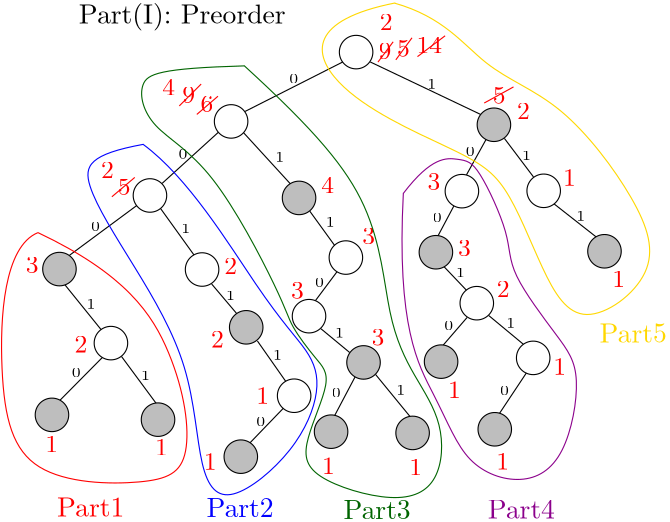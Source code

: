 <?xml version="1.0"?>
<!DOCTYPE ipe SYSTEM "ipe.dtd">
<ipe version="70218" creator="Ipe 7.2.28">
<info created="D:20241101185611" modified="D:20241101191204"/>
<ipestyle name="basic">
<symbol name="arrow/arc(spx)">
<path stroke="sym-stroke" fill="sym-stroke" pen="sym-pen">
0 0 m
-1 0.333 l
-1 -0.333 l
h
</path>
</symbol>
<symbol name="arrow/farc(spx)">
<path stroke="sym-stroke" fill="white" pen="sym-pen">
0 0 m
-1 0.333 l
-1 -0.333 l
h
</path>
</symbol>
<symbol name="arrow/ptarc(spx)">
<path stroke="sym-stroke" fill="sym-stroke" pen="sym-pen">
0 0 m
-1 0.333 l
-0.8 0 l
-1 -0.333 l
h
</path>
</symbol>
<symbol name="arrow/fptarc(spx)">
<path stroke="sym-stroke" fill="white" pen="sym-pen">
0 0 m
-1 0.333 l
-0.8 0 l
-1 -0.333 l
h
</path>
</symbol>
<symbol name="mark/circle(sx)" transformations="translations">
<path fill="sym-stroke">
0.6 0 0 0.6 0 0 e
0.4 0 0 0.4 0 0 e
</path>
</symbol>
<symbol name="mark/disk(sx)" transformations="translations">
<path fill="sym-stroke">
0.6 0 0 0.6 0 0 e
</path>
</symbol>
<symbol name="mark/fdisk(sfx)" transformations="translations">
<group>
<path fill="sym-fill">
0.5 0 0 0.5 0 0 e
</path>
<path fill="sym-stroke" fillrule="eofill">
0.6 0 0 0.6 0 0 e
0.4 0 0 0.4 0 0 e
</path>
</group>
</symbol>
<symbol name="mark/box(sx)" transformations="translations">
<path fill="sym-stroke" fillrule="eofill">
-0.6 -0.6 m
0.6 -0.6 l
0.6 0.6 l
-0.6 0.6 l
h
-0.4 -0.4 m
0.4 -0.4 l
0.4 0.4 l
-0.4 0.4 l
h
</path>
</symbol>
<symbol name="mark/square(sx)" transformations="translations">
<path fill="sym-stroke">
-0.6 -0.6 m
0.6 -0.6 l
0.6 0.6 l
-0.6 0.6 l
h
</path>
</symbol>
<symbol name="mark/fsquare(sfx)" transformations="translations">
<group>
<path fill="sym-fill">
-0.5 -0.5 m
0.5 -0.5 l
0.5 0.5 l
-0.5 0.5 l
h
</path>
<path fill="sym-stroke" fillrule="eofill">
-0.6 -0.6 m
0.6 -0.6 l
0.6 0.6 l
-0.6 0.6 l
h
-0.4 -0.4 m
0.4 -0.4 l
0.4 0.4 l
-0.4 0.4 l
h
</path>
</group>
</symbol>
<symbol name="mark/cross(sx)" transformations="translations">
<group>
<path fill="sym-stroke">
-0.43 -0.57 m
0.57 0.43 l
0.43 0.57 l
-0.57 -0.43 l
h
</path>
<path fill="sym-stroke">
-0.43 0.57 m
0.57 -0.43 l
0.43 -0.57 l
-0.57 0.43 l
h
</path>
</group>
</symbol>
<symbol name="arrow/fnormal(spx)">
<path stroke="sym-stroke" fill="white" pen="sym-pen">
0 0 m
-1 0.333 l
-1 -0.333 l
h
</path>
</symbol>
<symbol name="arrow/pointed(spx)">
<path stroke="sym-stroke" fill="sym-stroke" pen="sym-pen">
0 0 m
-1 0.333 l
-0.8 0 l
-1 -0.333 l
h
</path>
</symbol>
<symbol name="arrow/fpointed(spx)">
<path stroke="sym-stroke" fill="white" pen="sym-pen">
0 0 m
-1 0.333 l
-0.8 0 l
-1 -0.333 l
h
</path>
</symbol>
<symbol name="arrow/linear(spx)">
<path stroke="sym-stroke" pen="sym-pen">
-1 0.333 m
0 0 l
-1 -0.333 l
</path>
</symbol>
<symbol name="arrow/fdouble(spx)">
<path stroke="sym-stroke" fill="white" pen="sym-pen">
0 0 m
-1 0.333 l
-1 -0.333 l
h
-1 0 m
-2 0.333 l
-2 -0.333 l
h
</path>
</symbol>
<symbol name="arrow/double(spx)">
<path stroke="sym-stroke" fill="sym-stroke" pen="sym-pen">
0 0 m
-1 0.333 l
-1 -0.333 l
h
-1 0 m
-2 0.333 l
-2 -0.333 l
h
</path>
</symbol>
<symbol name="arrow/mid-normal(spx)">
<path stroke="sym-stroke" fill="sym-stroke" pen="sym-pen">
0.5 0 m
-0.5 0.333 l
-0.5 -0.333 l
h
</path>
</symbol>
<symbol name="arrow/mid-fnormal(spx)">
<path stroke="sym-stroke" fill="white" pen="sym-pen">
0.5 0 m
-0.5 0.333 l
-0.5 -0.333 l
h
</path>
</symbol>
<symbol name="arrow/mid-pointed(spx)">
<path stroke="sym-stroke" fill="sym-stroke" pen="sym-pen">
0.5 0 m
-0.5 0.333 l
-0.3 0 l
-0.5 -0.333 l
h
</path>
</symbol>
<symbol name="arrow/mid-fpointed(spx)">
<path stroke="sym-stroke" fill="white" pen="sym-pen">
0.5 0 m
-0.5 0.333 l
-0.3 0 l
-0.5 -0.333 l
h
</path>
</symbol>
<symbol name="arrow/mid-double(spx)">
<path stroke="sym-stroke" fill="sym-stroke" pen="sym-pen">
1 0 m
0 0.333 l
0 -0.333 l
h
0 0 m
-1 0.333 l
-1 -0.333 l
h
</path>
</symbol>
<symbol name="arrow/mid-fdouble(spx)">
<path stroke="sym-stroke" fill="white" pen="sym-pen">
1 0 m
0 0.333 l
0 -0.333 l
h
0 0 m
-1 0.333 l
-1 -0.333 l
h
</path>
</symbol>
<anglesize name="22.5 deg" value="22.5"/>
<anglesize name="30 deg" value="30"/>
<anglesize name="45 deg" value="45"/>
<anglesize name="60 deg" value="60"/>
<anglesize name="90 deg" value="90"/>
<arrowsize name="large" value="10"/>
<arrowsize name="small" value="5"/>
<arrowsize name="tiny" value="3"/>
<color name="blue" value="0 0 1"/>
<color name="brown" value="0.647 0.165 0.165"/>
<color name="darkblue" value="0 0 0.545"/>
<color name="darkcyan" value="0 0.545 0.545"/>
<color name="darkgray" value="0.663"/>
<color name="darkgreen" value="0 0.392 0"/>
<color name="darkmagenta" value="0.545 0 0.545"/>
<color name="darkorange" value="1 0.549 0"/>
<color name="darkred" value="0.545 0 0"/>
<color name="gold" value="1 0.843 0"/>
<color name="gray" value="0.745"/>
<color name="green" value="0 1 0"/>
<color name="lightblue" value="0.678 0.847 0.902"/>
<color name="lightcyan" value="0.878 1 1"/>
<color name="lightgray" value="0.827"/>
<color name="lightgreen" value="0.565 0.933 0.565"/>
<color name="lightyellow" value="1 1 0.878"/>
<color name="navy" value="0 0 0.502"/>
<color name="orange" value="1 0.647 0"/>
<color name="pink" value="1 0.753 0.796"/>
<color name="purple" value="0.627 0.125 0.941"/>
<color name="red" value="1 0 0"/>
<color name="seagreen" value="0.18 0.545 0.341"/>
<color name="turquoise" value="0.251 0.878 0.816"/>
<color name="violet" value="0.933 0.51 0.933"/>
<color name="yellow" value="1 1 0"/>
<dashstyle name="dash dot dotted" value="[4 2 1 2 1 2] 0"/>
<dashstyle name="dash dotted" value="[4 2 1 2] 0"/>
<dashstyle name="dashed" value="[4] 0"/>
<dashstyle name="dotted" value="[1 3] 0"/>
<gridsize name="10 pts (~3.5 mm)" value="10"/>
<gridsize name="14 pts (~5 mm)" value="14"/>
<gridsize name="16 pts (~6 mm)" value="16"/>
<gridsize name="20 pts (~7 mm)" value="20"/>
<gridsize name="28 pts (~10 mm)" value="28"/>
<gridsize name="32 pts (~12 mm)" value="32"/>
<gridsize name="4 pts" value="4"/>
<gridsize name="56 pts (~20 mm)" value="56"/>
<gridsize name="8 pts (~3 mm)" value="8"/>
<opacity name="10%" value="0.1"/>
<opacity name="30%" value="0.3"/>
<opacity name="50%" value="0.5"/>
<opacity name="75%" value="0.75"/>
<pen name="fat" value="1.2"/>
<pen name="heavier" value="0.8"/>
<pen name="ultrafat" value="2"/>
<symbolsize name="large" value="5"/>
<symbolsize name="small" value="2"/>
<symbolsize name="tiny" value="1.1"/>
<textsize name="Huge" value="\Huge"/>
<textsize name="LARGE" value="\LARGE"/>
<textsize name="Large" value="\Large"/>
<textsize name="footnote" value="\footnotesize"/>
<textsize name="huge" value="\huge"/>
<textsize name="large" value="\large"/>
<textsize name="script" value="\scriptsize"/>
<textsize name="small" value="\small"/>
<textsize name="tiny" value="\tiny"/>
<textstyle name="center" begin="\begin{center}" end="\end{center}"/>
<textstyle name="item" begin="\begin{itemize}\item{}" end="\end{itemize}"/>
<textstyle name="itemize" begin="\begin{itemize}" end="\end{itemize}"/>
<tiling name="falling" angle="-60" step="4" width="1"/>
<tiling name="rising" angle="30" step="4" width="1"/>
</ipestyle>
<page>
<layer name="alpha"/>
<view layers="alpha" active="alpha"/>
<path layer="alpha" matrix="1 0 0 1 42.7404 -108.15" stroke="black">
6.03211 0 0 6.03211 237.647 676.186 e
</path>
<path matrix="1 0 0 1 -2.25898 -133.102" stroke="black">
6.03211 0 0 6.03211 237.647 676.186 e
</path>
<path matrix="1 0 0 1 -31.4766 -159.761" stroke="black">
6.03211 0 0 6.03211 237.647 676.186 e
</path>
<path matrix="1 0 0 1 -12.7091 -186.419" stroke="black">
6.03211 0 0 6.03211 237.647 676.186 e
</path>
<path stroke="black">
275.585 564.493 m
240.396 546.675 l
</path>
<path stroke="black">
285.467 564.493 m
325.297 545.551 l
</path>
<path stroke="black">
230.776 539.159 m
210.545 520.776 l
</path>
<path stroke="black">
239.919 538.964 m
256.746 520.581 l
</path>
<path stroke="black">
201.402 512.8 m
177.086 494.806 l
</path>
<path stroke="black">
210.059 511.633 m
222.022 495.001 l
</path>
<path matrix="1 0 0 1 -45.5257 -212.913" stroke="black">
6.03211 0 0 6.03211 237.647 676.186 e
</path>
<path stroke="black">
175.403 484.455 m
188.58 468.134 l
</path>
<path stroke="black">
188.955 458.027 m
173.756 442.679 l
</path>
<path stroke="black">
195.917 458.476 m
208.42 441.556 l
</path>
<path matrix="1 0 0 1 20.4278 -231.854" stroke="black">
6.03211 0 0 6.03211 237.647 676.186 e
</path>
<path stroke="black">
228.387 484.552 m
237.446 473.846 l
</path>
<path stroke="black">
244.858 464.038 m
255.04 449.514 l
</path>
<path stroke="black">
254.217 439.856 m
242.163 427.353 l
</path>
<path matrix="1 0 0 1 39.0572 -182.112" stroke="black">
6.03211 0 0 6.03211 237.647 676.186 e
</path>
<path stroke="black">
263.689 510.805 m
272.661 498.422 l
</path>
<path matrix="1 0 0 1 25.7894 -203.214" stroke="black">
6.03211 0 0 6.03211 237.647 676.186 e
</path>
<path stroke="black">
273.472 488.921 m
265.754 478.585 l
</path>
<path stroke="black">
267.726 468.448 m
278.1 459.861 l
</path>
<path stroke="black">
280.045 451.171 m
272.548 436.976 l
</path>
<path stroke="black">
287.364 452.013 m
299.829 436.798 l
</path>
<path matrix="1 0 0 1 80.8247 -158.211" stroke="black">
6.03211 0 0 6.03211 237.647 676.186 e
</path>
<path matrix="1 0 0 1 110.267 -158.085" stroke="black">
6.03211 0 0 6.03211 237.647 676.186 e
</path>
<path stroke="black">
333.761 536.981 m
344.249 523.081 l
</path>
<path stroke="black">
351.704 513.351 m
366.994 501.347 l
</path>
<path stroke="black">
327.317 536.854 m
320.114 523.839 l
</path>
<path stroke="black">
315.544 512.59 m
309.777 501.722 l
</path>
<path matrix="1 0 0 1 86.185 -198.54" stroke="black">
6.03211 0 0 6.03211 237.647 676.186 e
</path>
<path stroke="black">
311.913 490.912 m
320.096 482.325 l
</path>
<path matrix="1 0 0 1 106.488 -218.228" stroke="black">
6.03211 0 0 6.03211 237.647 676.186 e
</path>
<path stroke="black">
320.341 472.513 m
311.668 462.475 l
</path>
<path stroke="black">
328.073 473.249 m
340.582 462.869 l
</path>
<path stroke="black">
341.683 452.54 m
331.924 437.857 l
</path>
<text matrix="1 0 0 1 42.1598 -122.923" transformations="translations" pos="214.032 679.669" stroke="black" type="label" width="3.39" height="3.21" depth="0" valign="baseline" size="tiny">0</text>
<text matrix="1 0 0 1 2.35729 -150.037" transformations="translations" pos="214.032 679.669" stroke="black" type="label" width="3.39" height="3.21" depth="0" valign="baseline" size="tiny">0</text>
<text matrix="1 0 0 1 -29.1564 -176.007" transformations="translations" pos="214.032 679.669" stroke="black" type="label" width="3.39" height="3.21" depth="0" valign="baseline" size="tiny">0</text>
<text matrix="1 0 0 1 -36.1491 -228.715" transformations="translations" pos="214.032 679.669" stroke="black" type="label" width="3.39" height="3.21" depth="0" valign="baseline" size="tiny">0</text>
<text matrix="1 0 0 1 51.4548 -196.181" transformations="translations" pos="214.032 679.669" stroke="black" type="label" width="3.39" height="3.21" depth="0" valign="baseline" size="tiny">0</text>
<text matrix="1 0 0 1 30.276 -246.357" transformations="translations" pos="214.032 679.669" stroke="black" type="label" width="3.39" height="3.21" depth="0" valign="baseline" size="tiny">0</text>
<text matrix="1 0 0 1 57.5101 -235.95" transformations="translations" pos="214.032 679.669" stroke="black" type="label" width="3.39" height="3.21" depth="0" valign="baseline" size="tiny">0</text>
<text matrix="1 0 0 1 97.9907 -211.746" transformations="translations" pos="214.032 679.669" stroke="black" type="label" width="3.39" height="3.21" depth="0" valign="baseline" size="tiny">0</text>
<text matrix="1 0 0 1 93.8867 -172.84" transformations="translations" pos="214.032 679.669" stroke="black" type="label" width="3.39" height="3.21" depth="0" valign="baseline" size="tiny">0</text>
<text matrix="1 0 0 1 105.706 -149.036" transformations="translations" pos="214.032 679.669" stroke="black" type="label" width="3.39" height="3.21" depth="0" valign="baseline" size="tiny">0</text>
<text matrix="1 0 0 1 118.021 -235.172" transformations="translations" pos="214.032 679.669" stroke="black" type="label" width="3.39" height="3.21" depth="0" valign="baseline" size="tiny">0</text>
<text matrix="1 0 0 1 141.151 -110.27" transformations="translations" pos="164.723 665.142" stroke="black" type="label" width="3.39" height="3.21" depth="0" valign="baseline" size="tiny">1</text>
<text matrix="1 0 0 1 175.26 -135.938" transformations="translations" pos="164.723 665.142" stroke="black" type="label" width="3.39" height="3.21" depth="0" valign="baseline" size="tiny">1</text>
<text matrix="1 0 0 1 194.803 -157.853" transformations="translations" pos="164.723 665.142" stroke="black" type="label" width="3.39" height="3.21" depth="0" valign="baseline" size="tiny">1</text>
<text matrix="1 0 0 1 151.529 -178.141" transformations="translations" pos="164.723 665.142" stroke="black" type="label" width="3.39" height="3.21" depth="0" valign="baseline" size="tiny">1</text>
<text matrix="1 0 0 1 169.599 -196.337" transformations="translations" pos="164.723 665.142" stroke="black" type="label" width="3.39" height="3.21" depth="0" valign="baseline" size="tiny">1</text>
<text matrix="1 0 0 1 107.935 -199.875" transformations="translations" pos="164.723 665.142" stroke="black" type="label" width="3.39" height="3.21" depth="0" valign="baseline" size="tiny">1</text>
<text matrix="1 0 0 1 130.048 -220.472" transformations="translations" pos="164.723 665.142" stroke="black" type="label" width="3.39" height="3.21" depth="0" valign="baseline" size="tiny">1</text>
<text matrix="1 0 0 1 104.649 -159.946" transformations="translations" pos="164.723 665.142" stroke="black" type="label" width="3.39" height="3.21" depth="0" valign="baseline" size="tiny">1</text>
<text matrix="1 0 0 1 86.4535 -136.569" transformations="translations" pos="164.723 665.142" stroke="black" type="label" width="3.39" height="3.21" depth="0" valign="baseline" size="tiny">1</text>
<text matrix="1 0 0 1 18.5512 -189.455" transformations="translations" pos="164.723 665.142" stroke="black" type="label" width="3.39" height="3.21" depth="0" valign="baseline" size="tiny">1</text>
<text matrix="1 0 0 1 38.1014 -215.133" transformations="translations" pos="164.723 665.142" stroke="black" type="label" width="3.39" height="3.21" depth="0" valign="baseline" size="tiny">1</text>
<text matrix="1 0 0 1 52.5938 -162.221" transformations="translations" pos="164.723 665.142" stroke="black" type="label" width="3.39" height="3.21" depth="0" valign="baseline" size="tiny">1</text>
<text matrix="1 0 0 1 68.7397 -186.342" transformations="translations" pos="164.723 665.142" stroke="black" type="label" width="3.39" height="3.21" depth="0" valign="baseline" size="tiny">1</text>
<text matrix="1 0 0 1 85.6637 -207.838" transformations="translations" pos="164.723 665.142" stroke="black" type="label" width="3.39" height="3.21" depth="0" valign="baseline" size="tiny">1</text>
<path matrix="1 0 0 1 -66.7523 -238.745" stroke="black" fill="gray">
6.03211 0 0 6.03211 237.647 676.186 e
</path>
<path matrix="1 0 0 1 -28.5694 -240.467" stroke="black" fill="gray">
6.03211 0 0 6.03211 237.647 676.186 e
</path>
<path matrix="1 0 0 1 -64.057 -186.262" stroke="black" fill="gray">
6.03211 0 0 6.03211 237.647 676.186 e
</path>
<path matrix="1 0 0 1 1.23027 -253.793" stroke="black" fill="gray">
6.03211 0 0 6.03211 237.647 676.186 e
</path>
<path matrix="1 0 0 1 3.17684 -207.225" stroke="black" fill="gray">
6.03211 0 0 6.03211 237.647 676.186 e
</path>
<path matrix="1 0 0 1 33.7306 -244.795" stroke="black" fill="gray">
6.03211 0 0 6.03211 237.647 676.186 e
</path>
<path matrix="1 0 0 1 63.0789 -245.244" stroke="black" fill="gray">
6.03211 0 0 6.03211 237.647 676.186 e
</path>
<path matrix="1 0 0 1 45.41 -219.864" stroke="black" fill="gray">
6.03211 0 0 6.03211 237.647 676.186 e
</path>
<path matrix="1 0 0 1 22.2008 -160.643" stroke="black" fill="gray">
6.03211 0 0 6.03211 237.647 676.186 e
</path>
<path matrix="1 0 0 1 92.3515 -134.305" stroke="black" fill="gray">
6.03211 0 0 6.03211 237.647 676.186 e
</path>
<path matrix="1 0 0 1 71.4632 -180.199" stroke="black" fill="gray">
6.03211 0 0 6.03211 237.647 676.186 e
</path>
<path matrix="1 0 0 1 73.3349 -219.58" stroke="black" fill="gray">
6.03211 0 0 6.03211 237.647 676.186 e
</path>
<path matrix="1 0 0 1 92.6569 -243.931" stroke="black" fill="gray">
6.03211 0 0 6.03211 237.647 676.186 e
</path>
<path matrix="1 0 0 1 132.153 -179.851" stroke="black" fill="gray">
6.03211 0 0 6.03211 237.647 676.186 e
</path>
<text matrix="1 0 0 1 -45.5842 -255.657" transformations="translations" pos="214.032 679.669" stroke="red" type="label" width="4.608" height="5.778" depth="0" valign="baseline" size="small">1</text>
<text matrix="1 0 0 1 -6.00756 -256.826" transformations="translations" pos="214.032 679.669" stroke="red" type="label" width="4.608" height="5.778" depth="0" valign="baseline" size="small">1</text>
<text matrix="1 0 0 1 -35.028 -219.795" transformations="translations" pos="214.032 679.669" stroke="red" type="label" width="4.608" height="5.778" depth="0" valign="baseline" size="small">2</text>
<text matrix="1 0 0 1 -52.5472 -191.195" transformations="translations" pos="214.032 679.669" stroke="red" type="label" width="4.608" height="5.778" depth="0" valign="baseline" size="small">3</text>
<text matrix="1 0 0 1 -19.4554 -163.119" transformations="translations" pos="214.032 679.669" stroke="red" type="label" width="4.608" height="5.778" depth="0" valign="baseline" size="small">5</text>
<text matrix="1 0 0 1 -25.4449 -157.055" transformations="translations" pos="214.032 679.669" stroke="red" type="label" width="4.608" height="5.778" depth="0" valign="baseline" size="small">2</text>
<path stroke="red">
200.701 522.923 m
192.465 515.96 l
</path>
<text matrix="1 0 0 1 18.8772 -191.569" transformations="translations" pos="214.032 679.669" stroke="red" type="label" width="4.608" height="5.778" depth="0" valign="baseline" size="small">2</text>
<text matrix="1 0 0 1 14.0856 -217.998" transformations="translations" pos="214.032 679.669" stroke="red" type="label" width="4.608" height="5.778" depth="0" valign="baseline" size="small">2</text>
<text matrix="1 0 0 1 30.4069 -238.212" transformations="translations" pos="214.032 679.669" stroke="red" type="label" width="4.608" height="5.778" depth="0" valign="baseline" size="small">1</text>
<text matrix="1 0 0 1 11.5401 -261.946" transformations="translations" pos="214.032 679.669" stroke="red" type="label" width="4.608" height="5.778" depth="0" valign="baseline" size="small">1</text>
<path stroke="red">
165.832 503.064 m
197.418 488.102
216.812 459.288
222.353 418.836
207.669 411.91
160.014 413.295
150.594 447.097
153.641 498.077
165.857 503.05 c
</path>
<path stroke="blue">
203.887 534.851 m
184.494 531.292
180.046 523.108
200.684 491.083
221.679 455.321
223.636 415.289
233.777 403.547
259.219 424.541
268.293 447.137
264.023 460.481
248.9 475.248
219.899 522.93
203.694 534.837 c
</path>
<text matrix="1 0 0 1 3.47874 -6.11415" transformations="translations" pos="223.017 406.762" stroke="blue" type="label" width="24.242" height="6.808" depth="0" valign="baseline">Part2</text>
<text matrix="1 0 0 1 -50.2836 -5.9032" transformations="translations" pos="223.017 406.762" stroke="red" type="label" width="24.242" height="6.808" depth="0" valign="baseline">Part1</text>
<text matrix="1 0 0 1 54.0378 -263.515" transformations="translations" pos="214.032 679.669" stroke="red" type="label" width="4.608" height="5.778" depth="0" valign="baseline" size="small">1</text>
<text matrix="1 0 0 1 85.4731 -263.978" transformations="translations" pos="214.032 679.669" stroke="red" type="label" width="4.608" height="5.778" depth="0" valign="baseline" size="small">1</text>
<text matrix="1 0 0 1 71.9343 -217.284" transformations="translations" pos="214.032 679.669" stroke="red" type="label" width="4.608" height="5.778" depth="0" valign="baseline" size="small">3</text>
<text matrix="1 0 0 1 42.9333 -200.381" transformations="translations" pos="214.032 679.669" stroke="red" type="label" width="4.608" height="5.778" depth="0" valign="baseline" size="small">3</text>
<text matrix="1 0 0 1 68.5536 -180.81" transformations="translations" pos="214.032 679.669" stroke="red" type="label" width="4.608" height="5.778" depth="0" valign="baseline" size="small">3</text>
<text matrix="1 0 0 1 53.7863 -162.485" transformations="translations" pos="214.032 679.669" stroke="red" type="label" width="4.608" height="5.778" depth="0" valign="baseline" size="small">4</text>
<text matrix="1 0 0 1 10.323 -133.238" transformations="translations" pos="214.032 679.669" stroke="red" type="label" width="7.679" height="5.778" depth="0" valign="baseline" size="small">6
</text>
<text matrix="1 0 0 1 3.75036 -129.993" transformations="translations" pos="214.032 679.669" stroke="red" type="label" width="4.608" height="5.778" depth="0" valign="baseline" size="small">9</text>
<text matrix="1 0 0 1 -3.39023 -127.234" transformations="translations" pos="214.032 679.669" stroke="red" type="label" width="4.608" height="5.778" depth="0" valign="baseline" size="small">4</text>
<path stroke="red">
223.039 545.603 m
230.659 552.161 l
</path>
<path stroke="red">
216.731 548.664 m
224.601 556.533 l
</path>
<path stroke="darkgreen">
240.382 563.088 m
209.602 562.198
200.706 558.284
205.332 540.492
227.928 529.106
255.149 476.975
256.217 470.215
266.358 456.871
272.229 450.999
261.198 427.514
262.266 414.882
295.715 404.74
311.016 412.391
312.261 434.809
301.23 451.177
291.445 470.926
288.42 512.915
265.646 539.781
240.099 563.144 c
</path>
<text matrix="1 0 0 1 92.0392 -161.239" transformations="translations" pos="214.032 679.669" stroke="red" type="label" width="4.608" height="5.778" depth="0" valign="baseline" size="small">3</text>
<text matrix="1 0 0 1 103.07 -185.08" transformations="translations" pos="214.032 679.669" stroke="red" type="label" width="4.608" height="5.778" depth="0" valign="baseline" size="small">3</text>
<text matrix="1 0 0 1 116.948 -199.847" transformations="translations" pos="214.032 679.669" stroke="red" type="label" width="4.608" height="5.778" depth="0" valign="baseline" size="small">2</text>
<text matrix="1 0 0 1 99.4074 -236.115" transformations="translations" pos="214.032 679.669" stroke="red" type="label" width="4.608" height="5.778" depth="0" valign="baseline" size="small">1</text>
<text matrix="1 0 0 1 137.304 -227.753" transformations="translations" pos="214.032 679.669" stroke="red" type="label" width="4.608" height="5.778" depth="0" valign="baseline" size="small">1</text>
<text matrix="1 0 0 1 116.843 -261.914" transformations="translations" pos="214.032 679.669" stroke="red" type="label" width="4.608" height="5.778" depth="0" valign="baseline" size="small">1</text>
<path stroke="darkmagenta">
297.367 517.145 m
307.508 530.489
318.539 529.421
323.877 528.176
336.509 500.776
334.73 489.746
354.123 464.125
361.951 453.272
356.08 420.713
340.423 411.461
319.429 418.756
310.711 442.063
294.876 468.929
297.396 517.351 c
</path>
<text matrix="1 0 0 1 -3.05708 -10.0146" transformations="translations" pos="330.81 410.113" stroke="darkmagenta" type="label" width="24.242" height="6.808" depth="0" valign="baseline">Part4</text>
<text matrix="1 0 0 1 -54.9886 -10.1767" transformations="translations" pos="330.81 410.113" stroke="darkgreen" type="label" width="24.242" height="6.808" depth="0" valign="baseline">Part3</text>
<text matrix="1 0 0 1 158.598 -196.213" transformations="translations" pos="214.032 679.669" stroke="red" type="label" width="4.608" height="5.778" depth="0" valign="baseline" size="small">1</text>
<text matrix="1 0 0 1 140.806 -159.74" transformations="translations" pos="214.032 679.669" stroke="red" type="label" width="4.608" height="5.778" depth="0" valign="baseline" size="small">1</text>
<text matrix="1 0 0 1 124.32 -135.826" transformations="translations" pos="214.032 679.669" stroke="red" type="label" width="4.608" height="5.778" depth="0" valign="baseline" size="small">2</text>
<text matrix="1 0 0 1 115.57 -130.239" transformations="translations" pos="214.032 679.669" stroke="red" type="label" width="4.608" height="5.778" depth="0" valign="baseline" size="small">5</text>
<path stroke="red">
337.05 555.508 m
326.509 549.711 l
</path>
<text matrix="1 0 0 1 74.4576 -114.216" transformations="translations" pos="214.032 679.669" stroke="red" type="label" width="4.608" height="5.778" depth="0" valign="baseline" size="small">9</text>
<text matrix="1 0 0 1 81.0988 -113.267" transformations="translations" pos="214.032 679.669" stroke="red" type="label" width="4.608" height="5.778" depth="0" valign="baseline" size="small">5</text>
<text matrix="1 0 0 1 88.0563 -112.002" transformations="translations" pos="214.032 679.669" stroke="red" type="label" width="9.215" height="5.778" depth="0" valign="baseline" size="small">14</text>
<text matrix="1 0 0 1 74.8793 -103.779" transformations="translations" pos="214.032 679.669" stroke="red" type="label" width="4.608" height="5.778" depth="0" valign="baseline" size="small">2</text>
<path stroke="red">
288.247 564.441 m
293.728 571.749 l
</path>
<path stroke="red">
294.689 565.258 m
300.506 573.191 l
</path>
<path stroke="red">
302.478 566.412 m
312.43 573.912 l
</path>
<path stroke="gold">
294.522 585.752 m
263.209 579.525
266.233 554.972
318.541 531.843
334.376 522.769
347.364 488.609
360.708 466.191
390.598 488.075
382.948 513.517
353.947 551.592
326.014 560.843
311.78 580.77
294.097 585.702 c
</path>
<text matrix="1 0 0 1 37.2067 53.3935" transformations="translations" pos="330.81 410.113" stroke="gold" type="label" width="24.242" height="6.808" depth="0" valign="baseline">Part5</text>
<text matrix="1 0 0 1 -11.0309 -3.55837" transformations="translations" pos="191.602 581.88" stroke="black" type="label" width="74.554" height="7.473" depth="2.49" valign="baseline">Part(I): Preorder</text>
</page>
</ipe>
